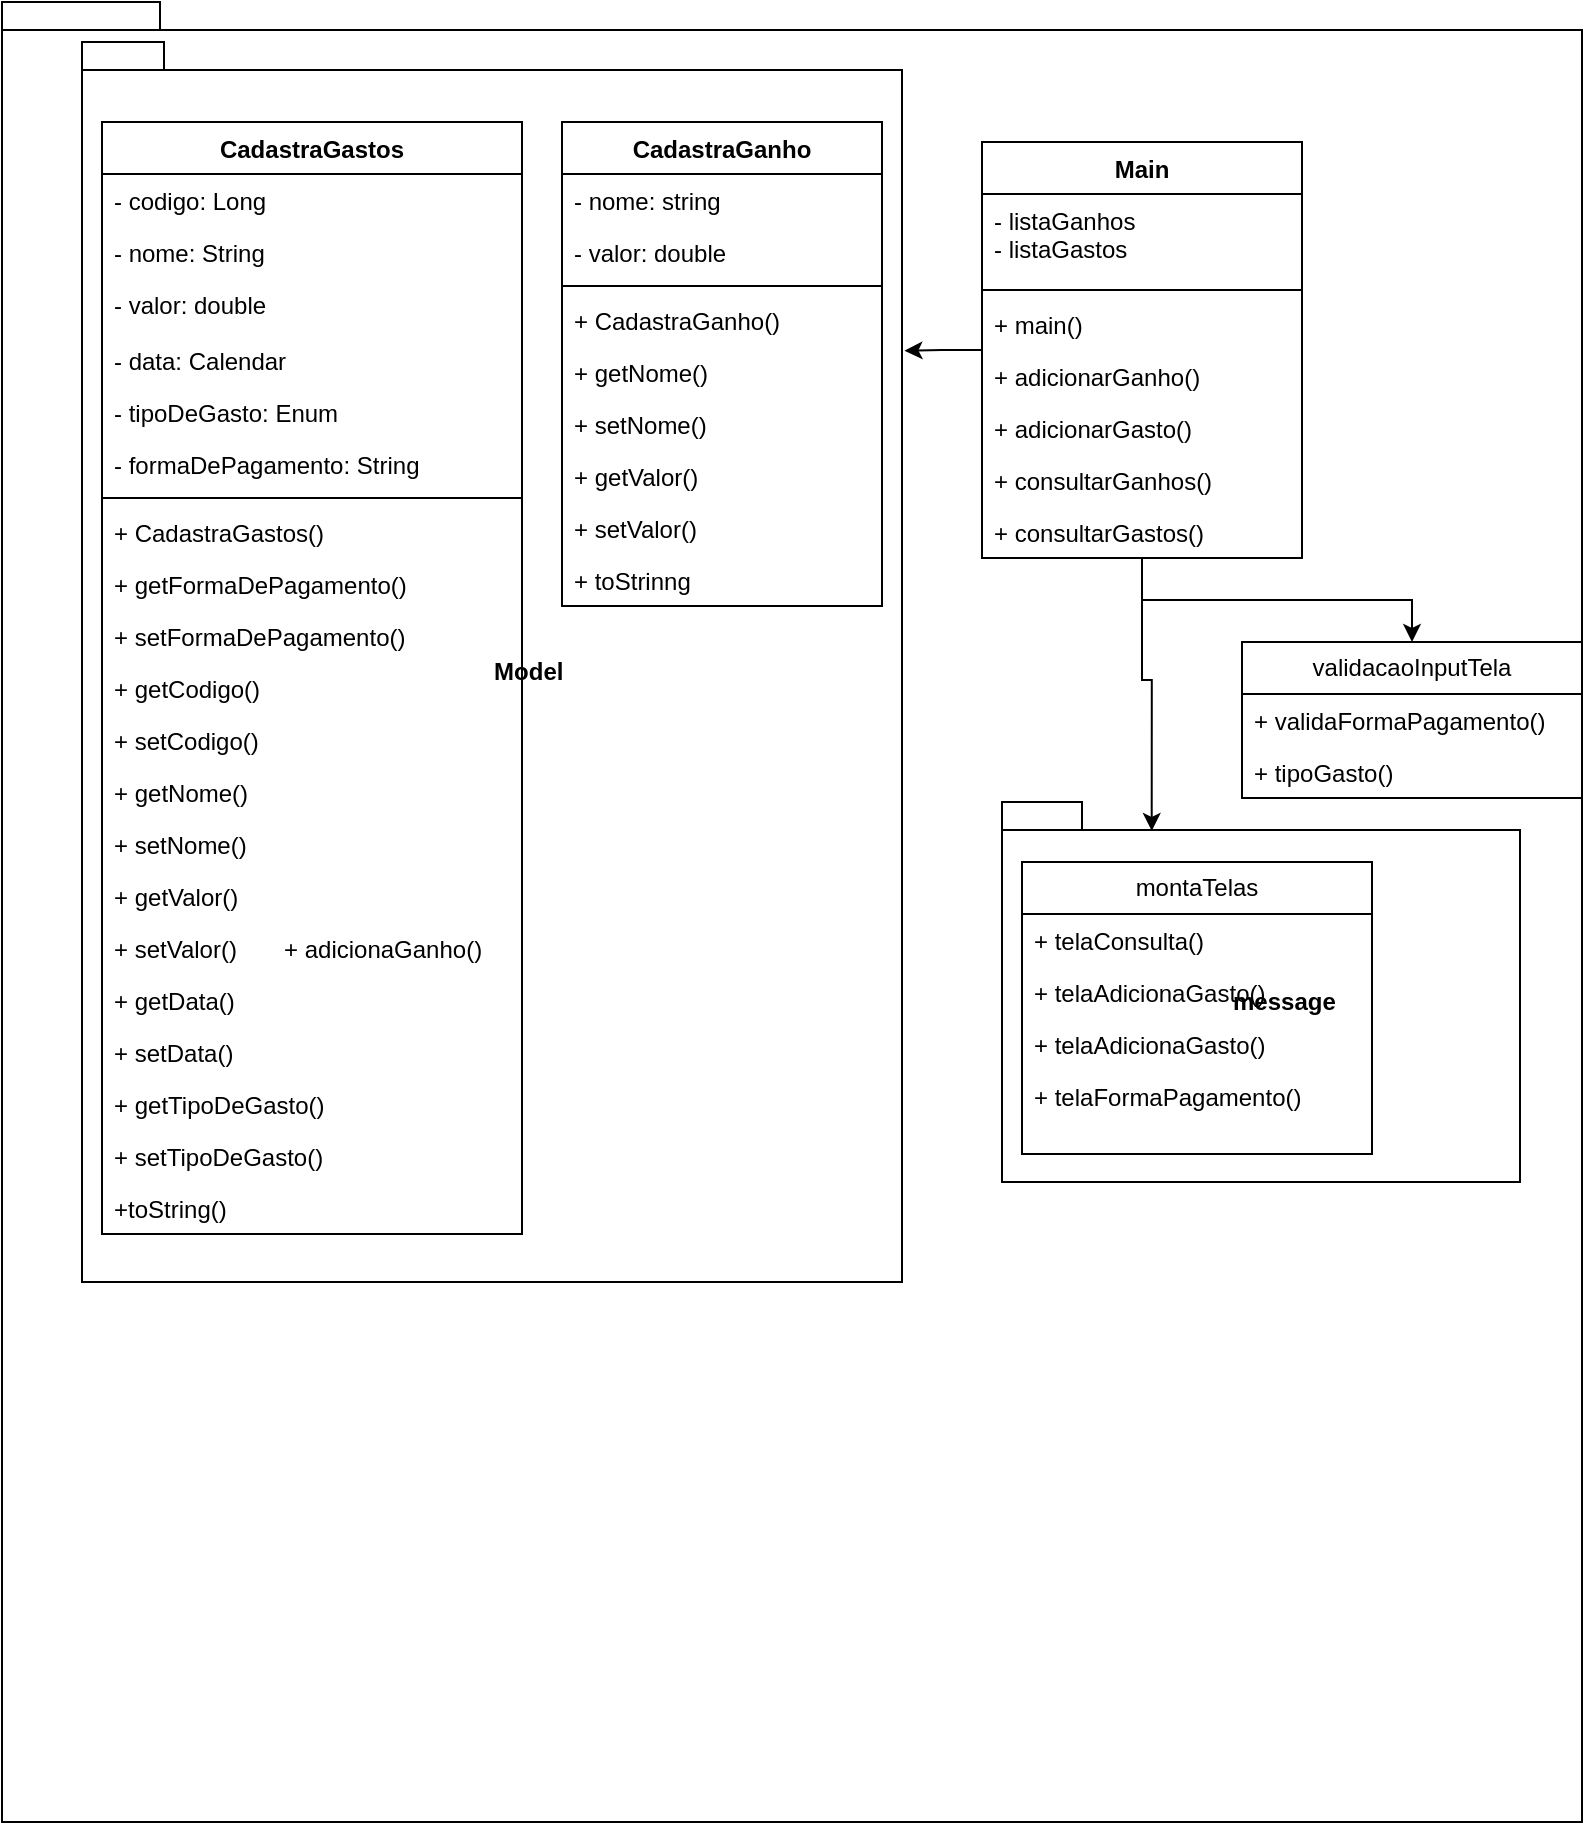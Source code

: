 <mxfile version="21.2.9" type="device">
  <diagram name="Page-1" id="c4acf3e9-155e-7222-9cf6-157b1a14988f">
    <mxGraphModel dx="1318" dy="560" grid="1" gridSize="10" guides="1" tooltips="1" connect="1" arrows="1" fold="1" page="1" pageScale="1" pageWidth="850" pageHeight="1100" background="none" math="0" shadow="0">
      <root>
        <mxCell id="0" />
        <mxCell id="1" parent="0" />
        <mxCell id="DunsdG1bufm3EdBAIHA4-65" value="&lt;span style=&quot;white-space: pre;&quot;&gt;	&lt;/span&gt;&lt;span style=&quot;white-space: pre;&quot;&gt;	&lt;/span&gt;&lt;span style=&quot;white-space: pre;&quot;&gt;	&lt;/span&gt;&lt;span style=&quot;white-space: pre;&quot;&gt;	&lt;/span&gt;&lt;span style=&quot;white-space: pre;&quot;&gt;	&lt;/span&gt;&lt;span style=&quot;white-space: pre;&quot;&gt;	&lt;/span&gt;SRC" style="shape=folder;fontStyle=1;spacingTop=10;tabWidth=40;tabHeight=14;tabPosition=left;html=1;whiteSpace=wrap;" vertex="1" parent="1">
          <mxGeometry x="10" y="20" width="790" height="910" as="geometry" />
        </mxCell>
        <mxCell id="DunsdG1bufm3EdBAIHA4-63" style="edgeStyle=orthogonalEdgeStyle;rounded=0;orthogonalLoop=1;jettySize=auto;html=1;exitX=0;exitY=0;exitDx=149.5;exitDy=14;exitPerimeter=0;entryX=1;entryY=0;entryDx=0;entryDy=0;" edge="1" parent="1" source="DunsdG1bufm3EdBAIHA4-56" target="DunsdG1bufm3EdBAIHA4-10">
          <mxGeometry relative="1" as="geometry" />
        </mxCell>
        <mxCell id="DunsdG1bufm3EdBAIHA4-56" value="&lt;span style=&quot;white-space: pre;&quot;&gt;	&lt;/span&gt;&lt;span style=&quot;white-space: pre;&quot;&gt;	&lt;/span&gt;&lt;span style=&quot;white-space: pre;&quot;&gt;	&lt;/span&gt;&lt;span style=&quot;white-space: pre;&quot;&gt;	&lt;/span&gt;&lt;span style=&quot;white-space: pre;&quot;&gt;	&lt;span style=&quot;white-space: pre;&quot;&gt;	&lt;/span&gt;&lt;span style=&quot;white-space: pre;&quot;&gt;	&lt;/span&gt;&lt;/span&gt;message" style="shape=folder;fontStyle=1;spacingTop=10;tabWidth=40;tabHeight=14;tabPosition=left;html=1;whiteSpace=wrap;" vertex="1" parent="1">
          <mxGeometry x="510" y="420" width="259" height="190" as="geometry" />
        </mxCell>
        <mxCell id="DunsdG1bufm3EdBAIHA4-55" value="&lt;span style=&quot;white-space: pre;&quot;&gt;	&lt;/span&gt;&lt;span style=&quot;white-space: pre;&quot;&gt;	&lt;/span&gt;&lt;span style=&quot;white-space: pre;&quot;&gt;	&lt;/span&gt;&lt;span style=&quot;white-space: pre;&quot;&gt;	&lt;/span&gt;&lt;span style=&quot;white-space: pre;&quot;&gt;	&lt;/span&gt;&lt;span style=&quot;white-space: pre;&quot;&gt;	&lt;/span&gt;&lt;span style=&quot;white-space: pre;&quot;&gt;	&lt;/span&gt;&lt;span style=&quot;white-space: pre;&quot;&gt;	&lt;/span&gt;&amp;nbsp; &amp;nbsp;Model" style="shape=folder;fontStyle=1;spacingTop=10;tabWidth=40;tabHeight=14;tabPosition=left;html=1;whiteSpace=wrap;" vertex="1" parent="1">
          <mxGeometry x="50" y="40" width="410" height="620" as="geometry" />
        </mxCell>
        <mxCell id="DunsdG1bufm3EdBAIHA4-58" style="edgeStyle=orthogonalEdgeStyle;rounded=0;orthogonalLoop=1;jettySize=auto;html=1;entryX=1.003;entryY=0.249;entryDx=0;entryDy=0;entryPerimeter=0;" edge="1" parent="1" source="DunsdG1bufm3EdBAIHA4-1" target="DunsdG1bufm3EdBAIHA4-55">
          <mxGeometry relative="1" as="geometry" />
        </mxCell>
        <mxCell id="DunsdG1bufm3EdBAIHA4-64" style="edgeStyle=orthogonalEdgeStyle;rounded=0;orthogonalLoop=1;jettySize=auto;html=1;entryX=0.289;entryY=0.076;entryDx=0;entryDy=0;entryPerimeter=0;" edge="1" parent="1" source="DunsdG1bufm3EdBAIHA4-1" target="DunsdG1bufm3EdBAIHA4-56">
          <mxGeometry relative="1" as="geometry" />
        </mxCell>
        <mxCell id="DunsdG1bufm3EdBAIHA4-66" style="edgeStyle=orthogonalEdgeStyle;rounded=0;orthogonalLoop=1;jettySize=auto;html=1;" edge="1" parent="1" source="DunsdG1bufm3EdBAIHA4-1" target="DunsdG1bufm3EdBAIHA4-5">
          <mxGeometry relative="1" as="geometry" />
        </mxCell>
        <mxCell id="DunsdG1bufm3EdBAIHA4-1" value="Main" style="swimlane;fontStyle=1;align=center;verticalAlign=top;childLayout=stackLayout;horizontal=1;startSize=26;horizontalStack=0;resizeParent=1;resizeParentMax=0;resizeLast=0;collapsible=1;marginBottom=0;whiteSpace=wrap;html=1;" vertex="1" parent="1">
          <mxGeometry x="500" y="90" width="160" height="208" as="geometry" />
        </mxCell>
        <mxCell id="DunsdG1bufm3EdBAIHA4-2" value="- listaGanhos&lt;br&gt;- listaGastos" style="text;strokeColor=none;fillColor=none;align=left;verticalAlign=top;spacingLeft=4;spacingRight=4;overflow=hidden;rotatable=0;points=[[0,0.5],[1,0.5]];portConstraint=eastwest;whiteSpace=wrap;html=1;" vertex="1" parent="DunsdG1bufm3EdBAIHA4-1">
          <mxGeometry y="26" width="160" height="44" as="geometry" />
        </mxCell>
        <mxCell id="DunsdG1bufm3EdBAIHA4-3" value="" style="line;strokeWidth=1;fillColor=none;align=left;verticalAlign=middle;spacingTop=-1;spacingLeft=3;spacingRight=3;rotatable=0;labelPosition=right;points=[];portConstraint=eastwest;strokeColor=inherit;" vertex="1" parent="DunsdG1bufm3EdBAIHA4-1">
          <mxGeometry y="70" width="160" height="8" as="geometry" />
        </mxCell>
        <mxCell id="DunsdG1bufm3EdBAIHA4-4" value="+ main()&lt;br&gt;" style="text;strokeColor=none;fillColor=none;align=left;verticalAlign=top;spacingLeft=4;spacingRight=4;overflow=hidden;rotatable=0;points=[[0,0.5],[1,0.5]];portConstraint=eastwest;whiteSpace=wrap;html=1;" vertex="1" parent="DunsdG1bufm3EdBAIHA4-1">
          <mxGeometry y="78" width="160" height="26" as="geometry" />
        </mxCell>
        <mxCell id="DunsdG1bufm3EdBAIHA4-51" value="+ adicionarGanho()" style="text;strokeColor=none;fillColor=none;align=left;verticalAlign=top;spacingLeft=4;spacingRight=4;overflow=hidden;rotatable=0;points=[[0,0.5],[1,0.5]];portConstraint=eastwest;whiteSpace=wrap;html=1;" vertex="1" parent="DunsdG1bufm3EdBAIHA4-1">
          <mxGeometry y="104" width="160" height="26" as="geometry" />
        </mxCell>
        <mxCell id="DunsdG1bufm3EdBAIHA4-50" value="+ adicionarGasto()" style="text;strokeColor=none;fillColor=none;align=left;verticalAlign=top;spacingLeft=4;spacingRight=4;overflow=hidden;rotatable=0;points=[[0,0.5],[1,0.5]];portConstraint=eastwest;whiteSpace=wrap;html=1;" vertex="1" parent="DunsdG1bufm3EdBAIHA4-1">
          <mxGeometry y="130" width="160" height="26" as="geometry" />
        </mxCell>
        <mxCell id="DunsdG1bufm3EdBAIHA4-49" value="+ consultarGanhos()" style="text;strokeColor=none;fillColor=none;align=left;verticalAlign=top;spacingLeft=4;spacingRight=4;overflow=hidden;rotatable=0;points=[[0,0.5],[1,0.5]];portConstraint=eastwest;whiteSpace=wrap;html=1;" vertex="1" parent="DunsdG1bufm3EdBAIHA4-1">
          <mxGeometry y="156" width="160" height="26" as="geometry" />
        </mxCell>
        <mxCell id="DunsdG1bufm3EdBAIHA4-52" value="+ consultarGastos()" style="text;strokeColor=none;fillColor=none;align=left;verticalAlign=top;spacingLeft=4;spacingRight=4;overflow=hidden;rotatable=0;points=[[0,0.5],[1,0.5]];portConstraint=eastwest;whiteSpace=wrap;html=1;" vertex="1" parent="DunsdG1bufm3EdBAIHA4-1">
          <mxGeometry y="182" width="160" height="26" as="geometry" />
        </mxCell>
        <mxCell id="DunsdG1bufm3EdBAIHA4-5" value="validacaoInputTela" style="swimlane;fontStyle=0;childLayout=stackLayout;horizontal=1;startSize=26;fillColor=none;horizontalStack=0;resizeParent=1;resizeParentMax=0;resizeLast=0;collapsible=1;marginBottom=0;whiteSpace=wrap;html=1;" vertex="1" parent="1">
          <mxGeometry x="630" y="340" width="170" height="78" as="geometry" />
        </mxCell>
        <mxCell id="DunsdG1bufm3EdBAIHA4-6" value="+ validaFormaPagamento()" style="text;strokeColor=none;fillColor=none;align=left;verticalAlign=top;spacingLeft=4;spacingRight=4;overflow=hidden;rotatable=0;points=[[0,0.5],[1,0.5]];portConstraint=eastwest;whiteSpace=wrap;html=1;" vertex="1" parent="DunsdG1bufm3EdBAIHA4-5">
          <mxGeometry y="26" width="170" height="26" as="geometry" />
        </mxCell>
        <mxCell id="DunsdG1bufm3EdBAIHA4-7" value="+ tipoGasto()" style="text;strokeColor=none;fillColor=none;align=left;verticalAlign=top;spacingLeft=4;spacingRight=4;overflow=hidden;rotatable=0;points=[[0,0.5],[1,0.5]];portConstraint=eastwest;whiteSpace=wrap;html=1;" vertex="1" parent="DunsdG1bufm3EdBAIHA4-5">
          <mxGeometry y="52" width="170" height="26" as="geometry" />
        </mxCell>
        <mxCell id="DunsdG1bufm3EdBAIHA4-10" value="montaTelas" style="swimlane;fontStyle=0;childLayout=stackLayout;horizontal=1;startSize=26;fillColor=none;horizontalStack=0;resizeParent=1;resizeParentMax=0;resizeLast=0;collapsible=1;marginBottom=0;whiteSpace=wrap;html=1;" vertex="1" parent="1">
          <mxGeometry x="520" y="450" width="175" height="146" as="geometry" />
        </mxCell>
        <mxCell id="DunsdG1bufm3EdBAIHA4-11" value="+ telaConsulta()" style="text;strokeColor=none;fillColor=none;align=left;verticalAlign=top;spacingLeft=4;spacingRight=4;overflow=hidden;rotatable=0;points=[[0,0.5],[1,0.5]];portConstraint=eastwest;whiteSpace=wrap;html=1;" vertex="1" parent="DunsdG1bufm3EdBAIHA4-10">
          <mxGeometry y="26" width="175" height="26" as="geometry" />
        </mxCell>
        <mxCell id="DunsdG1bufm3EdBAIHA4-12" value="+ telaAdicionaGasto()" style="text;strokeColor=none;fillColor=none;align=left;verticalAlign=top;spacingLeft=4;spacingRight=4;overflow=hidden;rotatable=0;points=[[0,0.5],[1,0.5]];portConstraint=eastwest;whiteSpace=wrap;html=1;" vertex="1" parent="DunsdG1bufm3EdBAIHA4-10">
          <mxGeometry y="52" width="175" height="26" as="geometry" />
        </mxCell>
        <mxCell id="DunsdG1bufm3EdBAIHA4-62" value="+ telaAdicionaGasto()" style="text;strokeColor=none;fillColor=none;align=left;verticalAlign=top;spacingLeft=4;spacingRight=4;overflow=hidden;rotatable=0;points=[[0,0.5],[1,0.5]];portConstraint=eastwest;whiteSpace=wrap;html=1;" vertex="1" parent="DunsdG1bufm3EdBAIHA4-10">
          <mxGeometry y="78" width="175" height="26" as="geometry" />
        </mxCell>
        <mxCell id="DunsdG1bufm3EdBAIHA4-13" value="+ telaFormaPagamento()" style="text;strokeColor=none;fillColor=none;align=left;verticalAlign=top;spacingLeft=4;spacingRight=4;overflow=hidden;rotatable=0;points=[[0,0.5],[1,0.5]];portConstraint=eastwest;whiteSpace=wrap;html=1;" vertex="1" parent="DunsdG1bufm3EdBAIHA4-10">
          <mxGeometry y="104" width="175" height="42" as="geometry" />
        </mxCell>
        <mxCell id="DunsdG1bufm3EdBAIHA4-15" value="+ adicionaGanho()" style="text;strokeColor=none;fillColor=none;align=left;verticalAlign=top;spacingLeft=4;spacingRight=4;overflow=hidden;rotatable=0;points=[[0,0.5],[1,0.5]];portConstraint=eastwest;whiteSpace=wrap;html=1;" vertex="1" parent="1">
          <mxGeometry x="145" y="480" width="175" height="22" as="geometry" />
        </mxCell>
        <mxCell id="DunsdG1bufm3EdBAIHA4-16" value="CadastraGanho" style="swimlane;fontStyle=1;align=center;verticalAlign=top;childLayout=stackLayout;horizontal=1;startSize=26;horizontalStack=0;resizeParent=1;resizeParentMax=0;resizeLast=0;collapsible=1;marginBottom=0;whiteSpace=wrap;html=1;" vertex="1" parent="1">
          <mxGeometry x="290" y="80" width="160" height="242" as="geometry" />
        </mxCell>
        <mxCell id="DunsdG1bufm3EdBAIHA4-17" value="- nome: string" style="text;strokeColor=none;fillColor=none;align=left;verticalAlign=top;spacingLeft=4;spacingRight=4;overflow=hidden;rotatable=0;points=[[0,0.5],[1,0.5]];portConstraint=eastwest;whiteSpace=wrap;html=1;" vertex="1" parent="DunsdG1bufm3EdBAIHA4-16">
          <mxGeometry y="26" width="160" height="26" as="geometry" />
        </mxCell>
        <mxCell id="DunsdG1bufm3EdBAIHA4-20" value="- valor: double" style="text;strokeColor=none;fillColor=none;align=left;verticalAlign=top;spacingLeft=4;spacingRight=4;overflow=hidden;rotatable=0;points=[[0,0.5],[1,0.5]];portConstraint=eastwest;whiteSpace=wrap;html=1;" vertex="1" parent="DunsdG1bufm3EdBAIHA4-16">
          <mxGeometry y="52" width="160" height="26" as="geometry" />
        </mxCell>
        <mxCell id="DunsdG1bufm3EdBAIHA4-18" value="" style="line;strokeWidth=1;fillColor=none;align=left;verticalAlign=middle;spacingTop=-1;spacingLeft=3;spacingRight=3;rotatable=0;labelPosition=right;points=[];portConstraint=eastwest;strokeColor=inherit;" vertex="1" parent="DunsdG1bufm3EdBAIHA4-16">
          <mxGeometry y="78" width="160" height="8" as="geometry" />
        </mxCell>
        <mxCell id="DunsdG1bufm3EdBAIHA4-19" value="+ CadastraGanho()" style="text;strokeColor=none;fillColor=none;align=left;verticalAlign=top;spacingLeft=4;spacingRight=4;overflow=hidden;rotatable=0;points=[[0,0.5],[1,0.5]];portConstraint=eastwest;whiteSpace=wrap;html=1;" vertex="1" parent="DunsdG1bufm3EdBAIHA4-16">
          <mxGeometry y="86" width="160" height="26" as="geometry" />
        </mxCell>
        <mxCell id="DunsdG1bufm3EdBAIHA4-21" value="+ getNome()" style="text;strokeColor=none;fillColor=none;align=left;verticalAlign=top;spacingLeft=4;spacingRight=4;overflow=hidden;rotatable=0;points=[[0,0.5],[1,0.5]];portConstraint=eastwest;whiteSpace=wrap;html=1;" vertex="1" parent="DunsdG1bufm3EdBAIHA4-16">
          <mxGeometry y="112" width="160" height="26" as="geometry" />
        </mxCell>
        <mxCell id="DunsdG1bufm3EdBAIHA4-25" value="+ setNome()" style="text;strokeColor=none;fillColor=none;align=left;verticalAlign=top;spacingLeft=4;spacingRight=4;overflow=hidden;rotatable=0;points=[[0,0.5],[1,0.5]];portConstraint=eastwest;whiteSpace=wrap;html=1;" vertex="1" parent="DunsdG1bufm3EdBAIHA4-16">
          <mxGeometry y="138" width="160" height="26" as="geometry" />
        </mxCell>
        <mxCell id="DunsdG1bufm3EdBAIHA4-26" value="+ getValor()" style="text;strokeColor=none;fillColor=none;align=left;verticalAlign=top;spacingLeft=4;spacingRight=4;overflow=hidden;rotatable=0;points=[[0,0.5],[1,0.5]];portConstraint=eastwest;whiteSpace=wrap;html=1;" vertex="1" parent="DunsdG1bufm3EdBAIHA4-16">
          <mxGeometry y="164" width="160" height="26" as="geometry" />
        </mxCell>
        <mxCell id="DunsdG1bufm3EdBAIHA4-24" value="+ setValor()" style="text;strokeColor=none;fillColor=none;align=left;verticalAlign=top;spacingLeft=4;spacingRight=4;overflow=hidden;rotatable=0;points=[[0,0.5],[1,0.5]];portConstraint=eastwest;whiteSpace=wrap;html=1;" vertex="1" parent="DunsdG1bufm3EdBAIHA4-16">
          <mxGeometry y="190" width="160" height="26" as="geometry" />
        </mxCell>
        <mxCell id="DunsdG1bufm3EdBAIHA4-23" value="+ toStrinng" style="text;strokeColor=none;fillColor=none;align=left;verticalAlign=top;spacingLeft=4;spacingRight=4;overflow=hidden;rotatable=0;points=[[0,0.5],[1,0.5]];portConstraint=eastwest;whiteSpace=wrap;html=1;" vertex="1" parent="DunsdG1bufm3EdBAIHA4-16">
          <mxGeometry y="216" width="160" height="26" as="geometry" />
        </mxCell>
        <mxCell id="DunsdG1bufm3EdBAIHA4-27" value="CadastraGastos" style="swimlane;fontStyle=1;align=center;verticalAlign=top;childLayout=stackLayout;horizontal=1;startSize=26;horizontalStack=0;resizeParent=1;resizeParentMax=0;resizeLast=0;collapsible=1;marginBottom=0;whiteSpace=wrap;html=1;" vertex="1" parent="1">
          <mxGeometry x="60" y="80" width="210" height="556" as="geometry" />
        </mxCell>
        <mxCell id="DunsdG1bufm3EdBAIHA4-28" value="- codigo: Long" style="text;strokeColor=none;fillColor=none;align=left;verticalAlign=top;spacingLeft=4;spacingRight=4;overflow=hidden;rotatable=0;points=[[0,0.5],[1,0.5]];portConstraint=eastwest;whiteSpace=wrap;html=1;" vertex="1" parent="DunsdG1bufm3EdBAIHA4-27">
          <mxGeometry y="26" width="210" height="26" as="geometry" />
        </mxCell>
        <mxCell id="DunsdG1bufm3EdBAIHA4-29" value="- nome: String" style="text;strokeColor=none;fillColor=none;align=left;verticalAlign=top;spacingLeft=4;spacingRight=4;overflow=hidden;rotatable=0;points=[[0,0.5],[1,0.5]];portConstraint=eastwest;whiteSpace=wrap;html=1;" vertex="1" parent="DunsdG1bufm3EdBAIHA4-27">
          <mxGeometry y="52" width="210" height="26" as="geometry" />
        </mxCell>
        <mxCell id="DunsdG1bufm3EdBAIHA4-39" value="- valor: double" style="text;strokeColor=none;fillColor=none;align=left;verticalAlign=top;spacingLeft=4;spacingRight=4;overflow=hidden;rotatable=0;points=[[0,0.5],[1,0.5]];portConstraint=eastwest;whiteSpace=wrap;html=1;" vertex="1" parent="DunsdG1bufm3EdBAIHA4-27">
          <mxGeometry y="78" width="210" height="28" as="geometry" />
        </mxCell>
        <mxCell id="DunsdG1bufm3EdBAIHA4-40" value="- data: Calendar" style="text;strokeColor=none;fillColor=none;align=left;verticalAlign=top;spacingLeft=4;spacingRight=4;overflow=hidden;rotatable=0;points=[[0,0.5],[1,0.5]];portConstraint=eastwest;whiteSpace=wrap;html=1;" vertex="1" parent="DunsdG1bufm3EdBAIHA4-27">
          <mxGeometry y="106" width="210" height="26" as="geometry" />
        </mxCell>
        <mxCell id="DunsdG1bufm3EdBAIHA4-38" value="- tipoDeGasto: Enum" style="text;strokeColor=none;fillColor=none;align=left;verticalAlign=top;spacingLeft=4;spacingRight=4;overflow=hidden;rotatable=0;points=[[0,0.5],[1,0.5]];portConstraint=eastwest;whiteSpace=wrap;html=1;" vertex="1" parent="DunsdG1bufm3EdBAIHA4-27">
          <mxGeometry y="132" width="210" height="26" as="geometry" />
        </mxCell>
        <mxCell id="DunsdG1bufm3EdBAIHA4-37" value="- formaDePagamento: String" style="text;strokeColor=none;fillColor=none;align=left;verticalAlign=top;spacingLeft=4;spacingRight=4;overflow=hidden;rotatable=0;points=[[0,0.5],[1,0.5]];portConstraint=eastwest;whiteSpace=wrap;html=1;" vertex="1" parent="DunsdG1bufm3EdBAIHA4-27">
          <mxGeometry y="158" width="210" height="26" as="geometry" />
        </mxCell>
        <mxCell id="DunsdG1bufm3EdBAIHA4-30" value="" style="line;strokeWidth=1;fillColor=none;align=left;verticalAlign=middle;spacingTop=-1;spacingLeft=3;spacingRight=3;rotatable=0;labelPosition=right;points=[];portConstraint=eastwest;strokeColor=inherit;" vertex="1" parent="DunsdG1bufm3EdBAIHA4-27">
          <mxGeometry y="184" width="210" height="8" as="geometry" />
        </mxCell>
        <mxCell id="DunsdG1bufm3EdBAIHA4-31" value="+ CadastraGastos()" style="text;strokeColor=none;fillColor=none;align=left;verticalAlign=top;spacingLeft=4;spacingRight=4;overflow=hidden;rotatable=0;points=[[0,0.5],[1,0.5]];portConstraint=eastwest;whiteSpace=wrap;html=1;" vertex="1" parent="DunsdG1bufm3EdBAIHA4-27">
          <mxGeometry y="192" width="210" height="26" as="geometry" />
        </mxCell>
        <mxCell id="DunsdG1bufm3EdBAIHA4-32" value="+ getFormaDePagamento()" style="text;strokeColor=none;fillColor=none;align=left;verticalAlign=top;spacingLeft=4;spacingRight=4;overflow=hidden;rotatable=0;points=[[0,0.5],[1,0.5]];portConstraint=eastwest;whiteSpace=wrap;html=1;" vertex="1" parent="DunsdG1bufm3EdBAIHA4-27">
          <mxGeometry y="218" width="210" height="26" as="geometry" />
        </mxCell>
        <mxCell id="DunsdG1bufm3EdBAIHA4-33" value="+ setFormaDePagamento()" style="text;strokeColor=none;fillColor=none;align=left;verticalAlign=top;spacingLeft=4;spacingRight=4;overflow=hidden;rotatable=0;points=[[0,0.5],[1,0.5]];portConstraint=eastwest;whiteSpace=wrap;html=1;" vertex="1" parent="DunsdG1bufm3EdBAIHA4-27">
          <mxGeometry y="244" width="210" height="26" as="geometry" />
        </mxCell>
        <mxCell id="DunsdG1bufm3EdBAIHA4-34" value="+ getCodigo()" style="text;strokeColor=none;fillColor=none;align=left;verticalAlign=top;spacingLeft=4;spacingRight=4;overflow=hidden;rotatable=0;points=[[0,0.5],[1,0.5]];portConstraint=eastwest;whiteSpace=wrap;html=1;" vertex="1" parent="DunsdG1bufm3EdBAIHA4-27">
          <mxGeometry y="270" width="210" height="26" as="geometry" />
        </mxCell>
        <mxCell id="DunsdG1bufm3EdBAIHA4-35" value="+ setCodigo()" style="text;strokeColor=none;fillColor=none;align=left;verticalAlign=top;spacingLeft=4;spacingRight=4;overflow=hidden;rotatable=0;points=[[0,0.5],[1,0.5]];portConstraint=eastwest;whiteSpace=wrap;html=1;" vertex="1" parent="DunsdG1bufm3EdBAIHA4-27">
          <mxGeometry y="296" width="210" height="26" as="geometry" />
        </mxCell>
        <mxCell id="DunsdG1bufm3EdBAIHA4-41" value="+ getNome()" style="text;strokeColor=none;fillColor=none;align=left;verticalAlign=top;spacingLeft=4;spacingRight=4;overflow=hidden;rotatable=0;points=[[0,0.5],[1,0.5]];portConstraint=eastwest;whiteSpace=wrap;html=1;" vertex="1" parent="DunsdG1bufm3EdBAIHA4-27">
          <mxGeometry y="322" width="210" height="26" as="geometry" />
        </mxCell>
        <mxCell id="DunsdG1bufm3EdBAIHA4-42" value="+ setNome()" style="text;strokeColor=none;fillColor=none;align=left;verticalAlign=top;spacingLeft=4;spacingRight=4;overflow=hidden;rotatable=0;points=[[0,0.5],[1,0.5]];portConstraint=eastwest;whiteSpace=wrap;html=1;" vertex="1" parent="DunsdG1bufm3EdBAIHA4-27">
          <mxGeometry y="348" width="210" height="26" as="geometry" />
        </mxCell>
        <mxCell id="DunsdG1bufm3EdBAIHA4-44" value="+ getValor()" style="text;strokeColor=none;fillColor=none;align=left;verticalAlign=top;spacingLeft=4;spacingRight=4;overflow=hidden;rotatable=0;points=[[0,0.5],[1,0.5]];portConstraint=eastwest;whiteSpace=wrap;html=1;" vertex="1" parent="DunsdG1bufm3EdBAIHA4-27">
          <mxGeometry y="374" width="210" height="26" as="geometry" />
        </mxCell>
        <mxCell id="DunsdG1bufm3EdBAIHA4-46" value="+ setValor()" style="text;strokeColor=none;fillColor=none;align=left;verticalAlign=top;spacingLeft=4;spacingRight=4;overflow=hidden;rotatable=0;points=[[0,0.5],[1,0.5]];portConstraint=eastwest;whiteSpace=wrap;html=1;" vertex="1" parent="DunsdG1bufm3EdBAIHA4-27">
          <mxGeometry y="400" width="210" height="26" as="geometry" />
        </mxCell>
        <mxCell id="DunsdG1bufm3EdBAIHA4-47" value="+ getData()" style="text;strokeColor=none;fillColor=none;align=left;verticalAlign=top;spacingLeft=4;spacingRight=4;overflow=hidden;rotatable=0;points=[[0,0.5],[1,0.5]];portConstraint=eastwest;whiteSpace=wrap;html=1;" vertex="1" parent="DunsdG1bufm3EdBAIHA4-27">
          <mxGeometry y="426" width="210" height="26" as="geometry" />
        </mxCell>
        <mxCell id="DunsdG1bufm3EdBAIHA4-45" value="+ setData()" style="text;strokeColor=none;fillColor=none;align=left;verticalAlign=top;spacingLeft=4;spacingRight=4;overflow=hidden;rotatable=0;points=[[0,0.5],[1,0.5]];portConstraint=eastwest;whiteSpace=wrap;html=1;" vertex="1" parent="DunsdG1bufm3EdBAIHA4-27">
          <mxGeometry y="452" width="210" height="26" as="geometry" />
        </mxCell>
        <mxCell id="DunsdG1bufm3EdBAIHA4-43" value="+ getTipoDeGasto()" style="text;strokeColor=none;fillColor=none;align=left;verticalAlign=top;spacingLeft=4;spacingRight=4;overflow=hidden;rotatable=0;points=[[0,0.5],[1,0.5]];portConstraint=eastwest;whiteSpace=wrap;html=1;" vertex="1" parent="DunsdG1bufm3EdBAIHA4-27">
          <mxGeometry y="478" width="210" height="26" as="geometry" />
        </mxCell>
        <mxCell id="DunsdG1bufm3EdBAIHA4-36" value="+ setTipoDeGasto()" style="text;strokeColor=none;fillColor=none;align=left;verticalAlign=top;spacingLeft=4;spacingRight=4;overflow=hidden;rotatable=0;points=[[0,0.5],[1,0.5]];portConstraint=eastwest;whiteSpace=wrap;html=1;" vertex="1" parent="DunsdG1bufm3EdBAIHA4-27">
          <mxGeometry y="504" width="210" height="26" as="geometry" />
        </mxCell>
        <mxCell id="DunsdG1bufm3EdBAIHA4-48" value="+toString()" style="text;strokeColor=none;fillColor=none;align=left;verticalAlign=top;spacingLeft=4;spacingRight=4;overflow=hidden;rotatable=0;points=[[0,0.5],[1,0.5]];portConstraint=eastwest;whiteSpace=wrap;html=1;" vertex="1" parent="DunsdG1bufm3EdBAIHA4-27">
          <mxGeometry y="530" width="210" height="26" as="geometry" />
        </mxCell>
      </root>
    </mxGraphModel>
  </diagram>
</mxfile>

